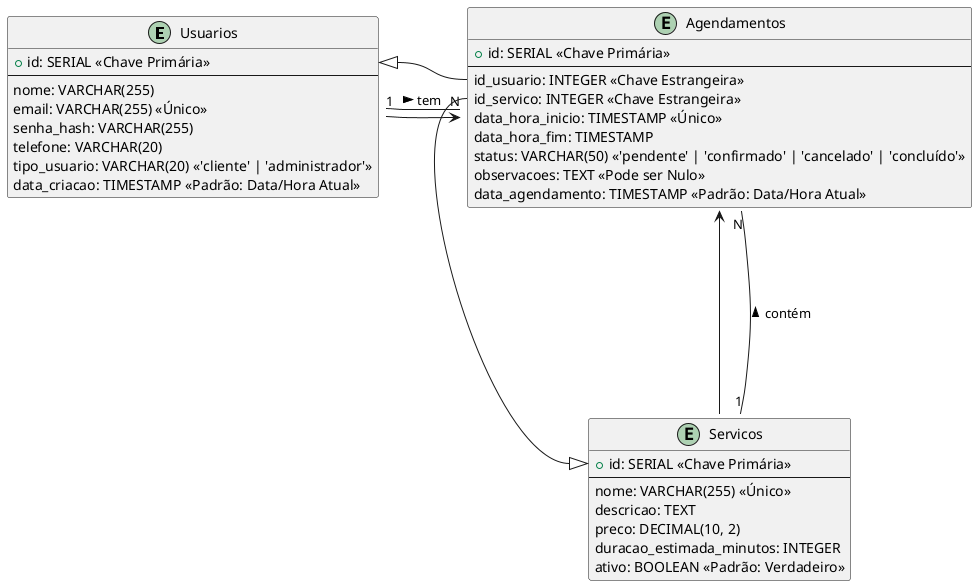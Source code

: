 @startuml ERD_DeiaAtelie_PT_Organizado
' Define o estilo para as tabelas e linhas
skinparam linetype ortho ' Linhas retas
skinparam entity {
  BorderColor #505050
  BorderThickness 2
  BackgroundColor #EEEEEE
  ArrowColor #333333
}

' --- Tabela: Usuarios ---
entity Usuarios {
  + id: SERIAL <<Chave Primária>>
  --
  nome: VARCHAR(255)
  email: VARCHAR(255) <<Único>>
  senha_hash: VARCHAR(255)
  telefone: VARCHAR(20)
  tipo_usuario: VARCHAR(20) <<'cliente' | 'administrador'>>
  data_criacao: TIMESTAMP <<Padrão: Data/Hora Atual>>
}

' --- Tabela: Servicos ---
entity Servicos {
  + id: SERIAL <<Chave Primária>>
  --
  nome: VARCHAR(255) <<Único>>
  descricao: TEXT
  preco: DECIMAL(10, 2)
  duracao_estimada_minutos: INTEGER
  ativo: BOOLEAN <<Padrão: Verdadeiro>>
}

' --- Tabela: Agendamentos ---
entity Agendamentos {
  + id: SERIAL <<Chave Primária>>
  --
  id_usuario: INTEGER <<Chave Estrangeira>>
  id_servico: INTEGER <<Chave Estrangeira>>
  data_hora_inicio: TIMESTAMP <<Único>>
  data_hora_fim: TIMESTAMP
  status: VARCHAR(50) <<'pendente' | 'confirmado' | 'cancelado' | 'concluído'>>
  observacoes: TEXT <<Pode ser Nulo>>
  data_agendamento: TIMESTAMP <<Padrão: Data/Hora Atual>>
}

' --- Relacionamentos (Posicionamento para melhor leitura) ---

' Posicionamento das tabelas
Usuarios --right--> Agendamentos
Servicos --down--> Agendamentos

' Cardinalidade e Direção das Relações
Usuarios "1" -- "N" Agendamentos : tem >
Servicos "1" -- "N" Agendamentos : contém >

' Conectores de Chave Estrangeira
Agendamentos::id_usuario --|> Usuarios::id
Agendamentos::id_servico --|> Servicos::id

@enduml